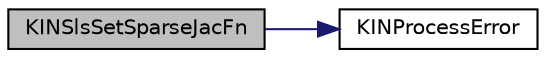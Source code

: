 digraph "KINSlsSetSparseJacFn"
{
  edge [fontname="Helvetica",fontsize="10",labelfontname="Helvetica",labelfontsize="10"];
  node [fontname="Helvetica",fontsize="10",shape=record];
  rankdir="LR";
  Node10 [label="KINSlsSetSparseJacFn",height=0.2,width=0.4,color="black", fillcolor="grey75", style="filled", fontcolor="black"];
  Node10 -> Node11 [color="midnightblue",fontsize="10",style="solid",fontname="Helvetica"];
  Node11 [label="KINProcessError",height=0.2,width=0.4,color="black", fillcolor="white", style="filled",URL="$d9/d42/kinsol_8c.html#ac8a2a69d8b62321f6ab6014a86eec4b4"];
}
